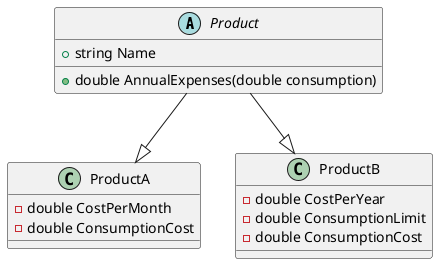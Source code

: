 @startuml product
abstract class Product {
	+ string Name
  + double AnnualExpenses(double consumption)
}

class ProductA {
	- double CostPerMonth
  - double ConsumptionCost    
}

class ProductB {
	- double CostPerYear
  - double ConsumptionLimit
  - double ConsumptionCost
}

Product --|> ProductA
Product --|> ProductB
@enduml